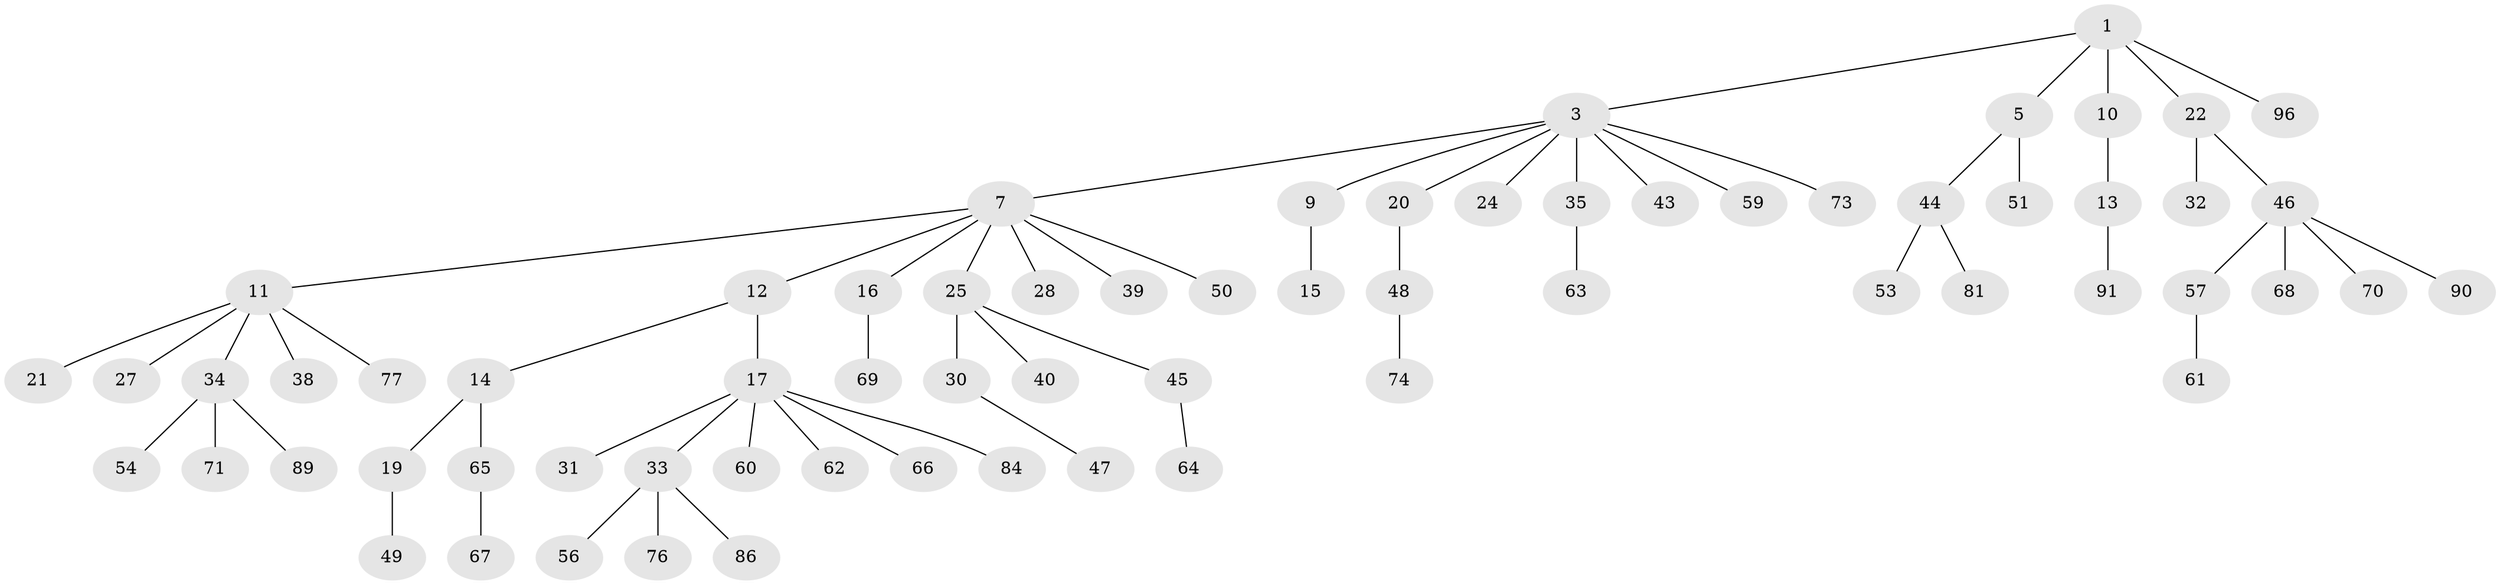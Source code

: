 // original degree distribution, {2: 0.21875, 5: 0.052083333333333336, 7: 0.010416666666666666, 4: 0.0625, 3: 0.125, 6: 0.010416666666666666, 1: 0.5208333333333334}
// Generated by graph-tools (version 1.1) at 2025/19/03/04/25 18:19:19]
// undirected, 67 vertices, 66 edges
graph export_dot {
graph [start="1"]
  node [color=gray90,style=filled];
  1 [super="+2"];
  3 [super="+4"];
  5 [super="+6+23"];
  7 [super="+8"];
  9 [super="+95"];
  10;
  11;
  12;
  13;
  14;
  15;
  16;
  17 [super="+18"];
  19;
  20 [super="+78"];
  21;
  22;
  24 [super="+75+80"];
  25 [super="+29"];
  27;
  28;
  30 [super="+52+36"];
  31;
  32;
  33;
  34;
  35 [super="+83+85"];
  38;
  39 [super="+55"];
  40;
  43;
  44;
  45;
  46;
  47;
  48;
  49 [super="+72"];
  50;
  51 [super="+92"];
  53;
  54;
  56;
  57 [super="+58"];
  59;
  60;
  61 [super="+82"];
  62;
  63;
  64;
  65;
  66 [super="+88+79"];
  67;
  68;
  69;
  70;
  71;
  73;
  74;
  76;
  77;
  81;
  84 [super="+93"];
  86;
  89;
  90;
  91;
  96;
  1 -- 10;
  1 -- 96;
  1 -- 3;
  1 -- 5;
  1 -- 22;
  3 -- 7;
  3 -- 9;
  3 -- 24;
  3 -- 43;
  3 -- 59;
  3 -- 73;
  3 -- 20;
  3 -- 35;
  5 -- 51;
  5 -- 44;
  7 -- 12;
  7 -- 16;
  7 -- 25;
  7 -- 50;
  7 -- 39;
  7 -- 11;
  7 -- 28;
  9 -- 15;
  10 -- 13;
  11 -- 21;
  11 -- 27;
  11 -- 34;
  11 -- 38;
  11 -- 77;
  12 -- 14;
  12 -- 17;
  13 -- 91;
  14 -- 19;
  14 -- 65;
  16 -- 69;
  17 -- 33;
  17 -- 66;
  17 -- 84;
  17 -- 60;
  17 -- 62;
  17 -- 31;
  19 -- 49;
  20 -- 48;
  22 -- 32;
  22 -- 46;
  25 -- 40;
  25 -- 45;
  25 -- 30;
  30 -- 47;
  33 -- 56;
  33 -- 76;
  33 -- 86;
  34 -- 54;
  34 -- 71;
  34 -- 89;
  35 -- 63;
  44 -- 53;
  44 -- 81;
  45 -- 64;
  46 -- 57;
  46 -- 68;
  46 -- 70;
  46 -- 90;
  48 -- 74;
  57 -- 61;
  65 -- 67;
}
